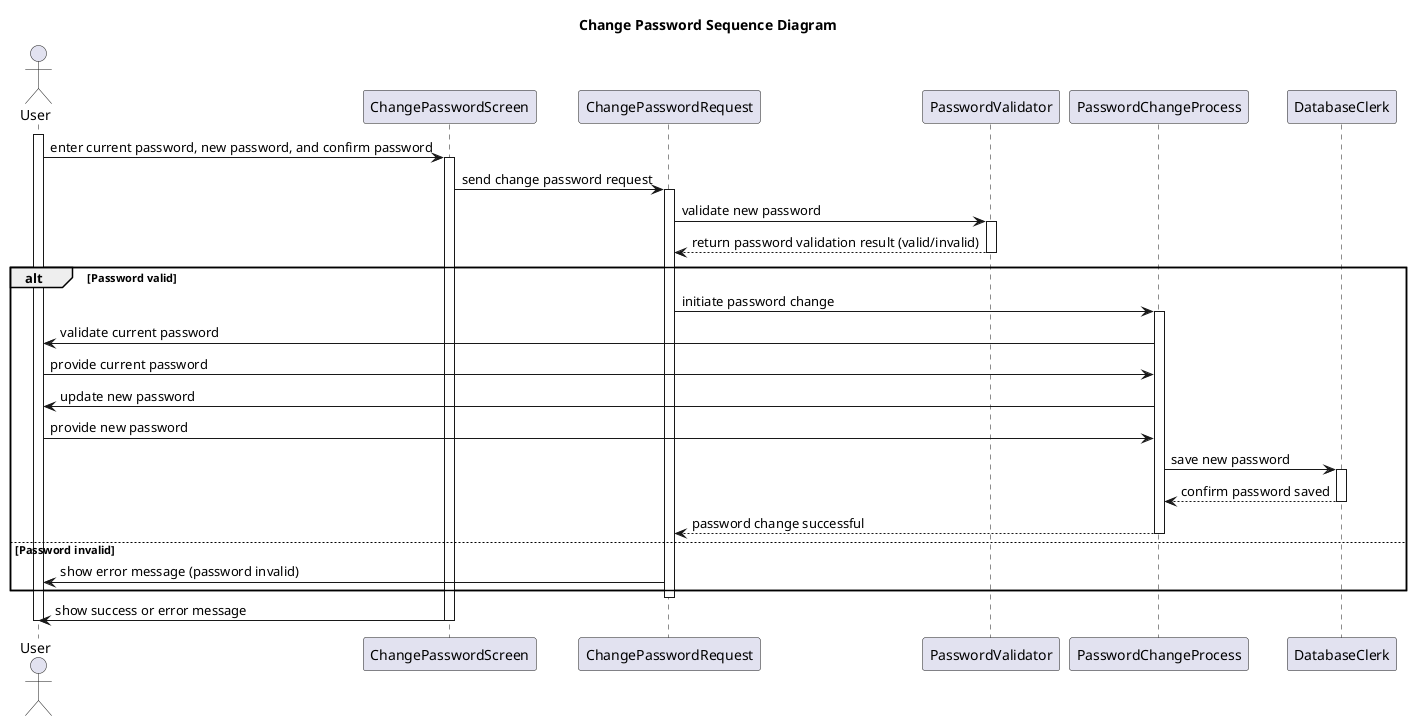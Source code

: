 @startuml ChangePasswordSequenceDiagram
skinparam classAttributeIconSize 0
Title Change Password Sequence Diagram
'Character	Visibility
'-			private
'#			protected
'~			package private
'+			public

'Extension	<|--	Quan hệ mở rộng từ (là extends hoặc implements nhưng ko có annotations trong code)
'Composition	*--	 Quan hệ gắn kết chặt chẽ : part - of
'Aggregation	o--	Quan hệ liên kết giữa hai thực thể : use, has

' Include các file vào trong file để sử dụng'
actor User as u
participant ChangePasswordScreen as cps
participant ChangePasswordRequest as cpr
participant PasswordValidator as pv
participant PasswordChangeProcess as pcp
participant DatabaseClerk as db

activate u
u -> cps : enter current password, new password, and confirm password
activate cps
cps -> cpr : send change password request
activate cpr
cpr -> pv : validate new password
activate pv
pv --> cpr : return password validation result (valid/invalid)
deactivate pv
alt Password valid
    cpr -> pcp : initiate password change
    activate pcp
    pcp -> u : validate current password
    u -> pcp : provide current password
    pcp -> u : update new password
    u -> pcp : provide new password
    pcp -> db : save new password
    activate db
    db --> pcp : confirm password saved
    deactivate db
    pcp --> cpr : password change successful
    deactivate pcp
else Password invalid
    cpr -> u : show error message (password invalid)
end
deactivate cpr
cps -> u : show success or error message
deactivate cps
deactivate u

@enduml


